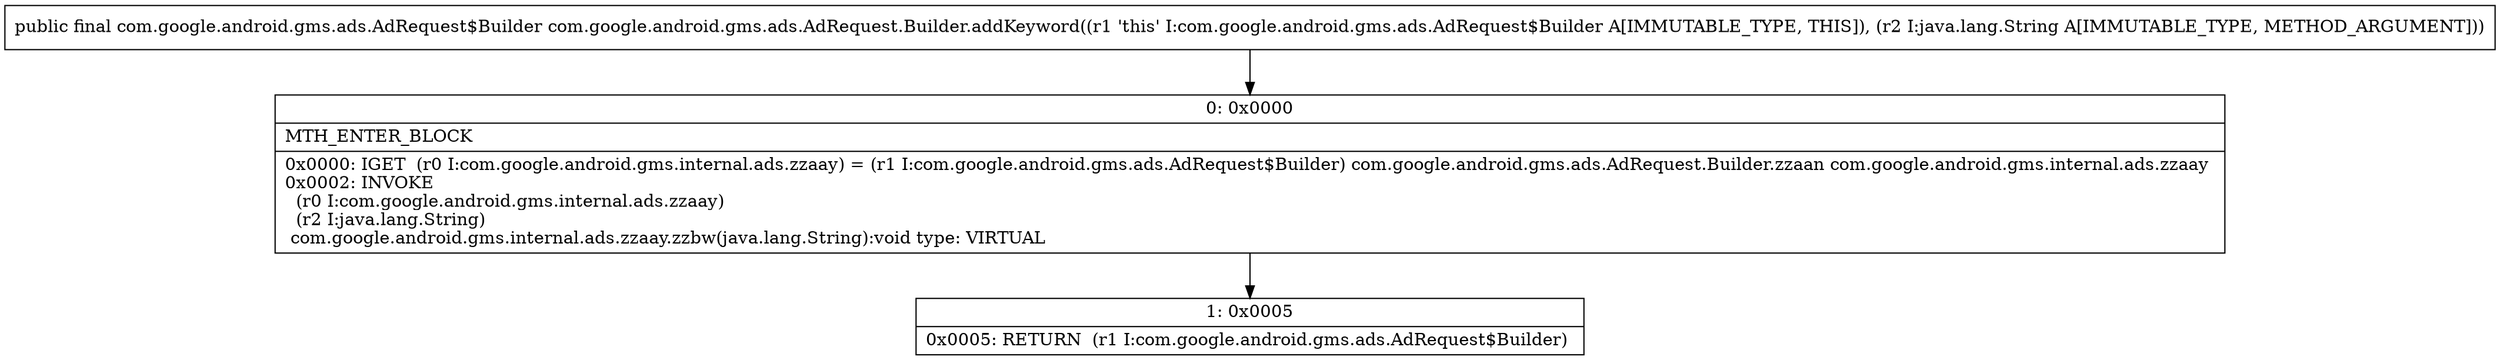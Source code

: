 digraph "CFG forcom.google.android.gms.ads.AdRequest.Builder.addKeyword(Ljava\/lang\/String;)Lcom\/google\/android\/gms\/ads\/AdRequest$Builder;" {
Node_0 [shape=record,label="{0\:\ 0x0000|MTH_ENTER_BLOCK\l|0x0000: IGET  (r0 I:com.google.android.gms.internal.ads.zzaay) = (r1 I:com.google.android.gms.ads.AdRequest$Builder) com.google.android.gms.ads.AdRequest.Builder.zzaan com.google.android.gms.internal.ads.zzaay \l0x0002: INVOKE  \l  (r0 I:com.google.android.gms.internal.ads.zzaay)\l  (r2 I:java.lang.String)\l com.google.android.gms.internal.ads.zzaay.zzbw(java.lang.String):void type: VIRTUAL \l}"];
Node_1 [shape=record,label="{1\:\ 0x0005|0x0005: RETURN  (r1 I:com.google.android.gms.ads.AdRequest$Builder) \l}"];
MethodNode[shape=record,label="{public final com.google.android.gms.ads.AdRequest$Builder com.google.android.gms.ads.AdRequest.Builder.addKeyword((r1 'this' I:com.google.android.gms.ads.AdRequest$Builder A[IMMUTABLE_TYPE, THIS]), (r2 I:java.lang.String A[IMMUTABLE_TYPE, METHOD_ARGUMENT])) }"];
MethodNode -> Node_0;
Node_0 -> Node_1;
}

